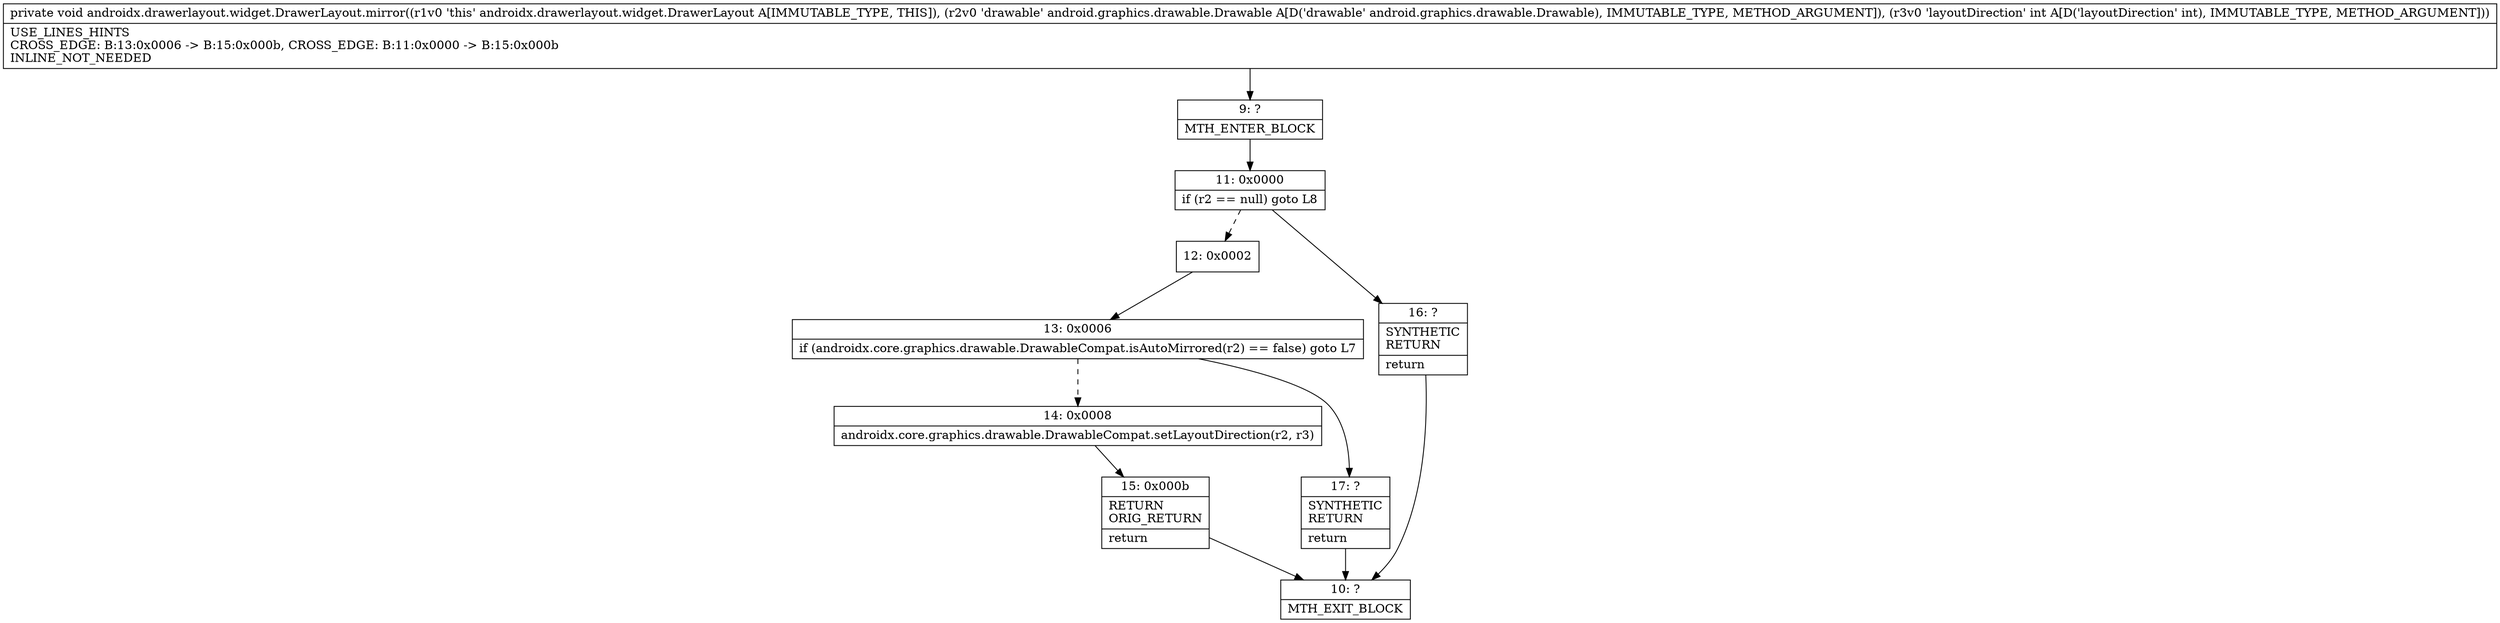 digraph "CFG forandroidx.drawerlayout.widget.DrawerLayout.mirror(Landroid\/graphics\/drawable\/Drawable;I)V" {
Node_9 [shape=record,label="{9\:\ ?|MTH_ENTER_BLOCK\l}"];
Node_11 [shape=record,label="{11\:\ 0x0000|if (r2 == null) goto L8\l}"];
Node_12 [shape=record,label="{12\:\ 0x0002}"];
Node_13 [shape=record,label="{13\:\ 0x0006|if (androidx.core.graphics.drawable.DrawableCompat.isAutoMirrored(r2) == false) goto L7\l}"];
Node_14 [shape=record,label="{14\:\ 0x0008|androidx.core.graphics.drawable.DrawableCompat.setLayoutDirection(r2, r3)\l}"];
Node_15 [shape=record,label="{15\:\ 0x000b|RETURN\lORIG_RETURN\l|return\l}"];
Node_10 [shape=record,label="{10\:\ ?|MTH_EXIT_BLOCK\l}"];
Node_17 [shape=record,label="{17\:\ ?|SYNTHETIC\lRETURN\l|return\l}"];
Node_16 [shape=record,label="{16\:\ ?|SYNTHETIC\lRETURN\l|return\l}"];
MethodNode[shape=record,label="{private void androidx.drawerlayout.widget.DrawerLayout.mirror((r1v0 'this' androidx.drawerlayout.widget.DrawerLayout A[IMMUTABLE_TYPE, THIS]), (r2v0 'drawable' android.graphics.drawable.Drawable A[D('drawable' android.graphics.drawable.Drawable), IMMUTABLE_TYPE, METHOD_ARGUMENT]), (r3v0 'layoutDirection' int A[D('layoutDirection' int), IMMUTABLE_TYPE, METHOD_ARGUMENT]))  | USE_LINES_HINTS\lCROSS_EDGE: B:13:0x0006 \-\> B:15:0x000b, CROSS_EDGE: B:11:0x0000 \-\> B:15:0x000b\lINLINE_NOT_NEEDED\l}"];
MethodNode -> Node_9;Node_9 -> Node_11;
Node_11 -> Node_12[style=dashed];
Node_11 -> Node_16;
Node_12 -> Node_13;
Node_13 -> Node_14[style=dashed];
Node_13 -> Node_17;
Node_14 -> Node_15;
Node_15 -> Node_10;
Node_17 -> Node_10;
Node_16 -> Node_10;
}

